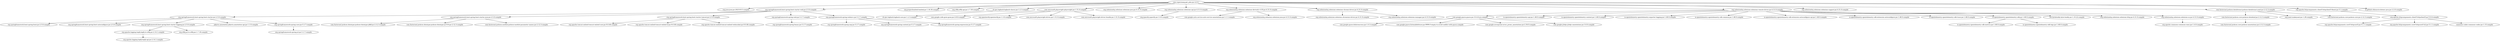 digraph loks666__get_jobs {
	"com.superxiang:get_jobs:jar:v2.0.1" -> "org.json:json:jar:20231013:compile" ; 
	"com.superxiang:get_jobs:jar:v2.0.1" -> "org.springframework.boot:spring-boot-starter-web:jar:2.5.0:compile" ; 
	"com.superxiang:get_jobs:jar:v2.0.1" -> "org.projectlombok:lombok:jar:1.18.30:compile" ; 
	"com.superxiang:get_jobs:jar:v2.0.1" -> "org.slf4j:slf4j-api:jar:1.7.30:compile" ; 
	"com.superxiang:get_jobs:jar:v2.0.1" -> "ch.qos.logback:logback-classic:jar:1.2.3:compile" ; 
	"com.superxiang:get_jobs:jar:v2.0.1" -> "com.microsoft.playwright:playwright:jar:1.51.0:compile" ; 
	"com.superxiang:get_jobs:jar:v2.0.1" -> "org.seleniumhq.selenium:selenium-java:jar:4.31.0:compile" ; 
	"com.superxiang:get_jobs:jar:v2.0.1" -> "org.seleniumhq.selenium:selenium-api:jar:4.31.0:compile" ; 
	"com.superxiang:get_jobs:jar:v2.0.1" -> "org.seleniumhq.selenium:selenium-devtools-v135:jar:4.31.0:compile" ; 
	"com.superxiang:get_jobs:jar:v2.0.1" -> "org.seleniumhq.selenium:selenium-chrome-driver:jar:4.31.0:compile" ; 
	"com.superxiang:get_jobs:jar:v2.0.1" -> "org.seleniumhq.selenium:selenium-remote-driver:jar:4.31.0:compile" ; 
	"com.superxiang:get_jobs:jar:v2.0.1" -> "org.seleniumhq.selenium:selenium-support:jar:4.31.0:compile" ; 
	"com.superxiang:get_jobs:jar:v2.0.1" -> "com.fasterxml.jackson.dataformat:jackson-dataformat-yaml:jar:2.12.3:compile" ; 
	"com.superxiang:get_jobs:jar:v2.0.1" -> "org.apache.httpcomponents.client5:httpclient5-fluent:jar:5.1:compile" ; 
	"com.superxiang:get_jobs:jar:v2.0.1" -> "io.github.cdimascio:dotenv-java:jar:2.2.0:compile" ; 
	"org.springframework.boot:spring-boot-starter-web:jar:2.5.0:compile" -> "org.springframework.boot:spring-boot-starter:jar:2.5.0:compile" ; 
	"org.springframework.boot:spring-boot-starter-web:jar:2.5.0:compile" -> "org.springframework.boot:spring-boot-starter-json:jar:2.5.0:compile" ; 
	"org.springframework.boot:spring-boot-starter-web:jar:2.5.0:compile" -> "org.springframework.boot:spring-boot-starter-tomcat:jar:2.5.0:compile" ; 
	"org.springframework.boot:spring-boot-starter-web:jar:2.5.0:compile" -> "org.springframework:spring-web:jar:5.3.7:compile" ; 
	"org.springframework.boot:spring-boot-starter-web:jar:2.5.0:compile" -> "org.springframework:spring-webmvc:jar:5.3.7:compile" ; 
	"org.springframework.boot:spring-boot-starter:jar:2.5.0:compile" -> "org.springframework.boot:spring-boot:jar:2.5.0:compile" ; 
	"org.springframework.boot:spring-boot-starter:jar:2.5.0:compile" -> "org.springframework.boot:spring-boot-autoconfigure:jar:2.5.0:compile" ; 
	"org.springframework.boot:spring-boot-starter:jar:2.5.0:compile" -> "org.springframework.boot:spring-boot-starter-logging:jar:2.5.0:compile" ; 
	"org.springframework.boot:spring-boot-starter:jar:2.5.0:compile" -> "jakarta.annotation:jakarta.annotation-api:jar:1.3.5:compile" ; 
	"org.springframework.boot:spring-boot-starter:jar:2.5.0:compile" -> "org.springframework:spring-core:jar:5.3.7:compile" ; 
	"org.springframework.boot:spring-boot-starter-logging:jar:2.5.0:compile" -> "org.apache.logging.log4j:log4j-to-slf4j:jar:2.14.1:compile" ; 
	"org.springframework.boot:spring-boot-starter-logging:jar:2.5.0:compile" -> "org.slf4j:jul-to-slf4j:jar:1.7.30:compile" ; 
	"org.apache.logging.log4j:log4j-to-slf4j:jar:2.14.1:compile" -> "org.apache.logging.log4j:log4j-api:jar:2.14.1:compile" ; 
	"org.springframework:spring-core:jar:5.3.7:compile" -> "org.springframework:spring-jcl:jar:5.3.7:compile" ; 
	"org.springframework.boot:spring-boot-starter-json:jar:2.5.0:compile" -> "com.fasterxml.jackson.datatype:jackson-datatype-jdk8:jar:2.12.3:compile" ; 
	"org.springframework.boot:spring-boot-starter-json:jar:2.5.0:compile" -> "com.fasterxml.jackson.datatype:jackson-datatype-jsr310:jar:2.12.3:compile" ; 
	"org.springframework.boot:spring-boot-starter-json:jar:2.5.0:compile" -> "com.fasterxml.jackson.module:jackson-module-parameter-names:jar:2.12.3:compile" ; 
	"org.springframework.boot:spring-boot-starter-tomcat:jar:2.5.0:compile" -> "org.apache.tomcat.embed:tomcat-embed-core:jar:9.0.46:compile" ; 
	"org.springframework.boot:spring-boot-starter-tomcat:jar:2.5.0:compile" -> "org.apache.tomcat.embed:tomcat-embed-el:jar:9.0.46:compile" ; 
	"org.springframework.boot:spring-boot-starter-tomcat:jar:2.5.0:compile" -> "org.apache.tomcat.embed:tomcat-embed-websocket:jar:9.0.46:compile" ; 
	"org.springframework:spring-web:jar:5.3.7:compile" -> "org.springframework:spring-beans:jar:5.3.7:compile" ; 
	"org.springframework:spring-webmvc:jar:5.3.7:compile" -> "org.springframework:spring-aop:jar:5.3.7:compile" ; 
	"org.springframework:spring-webmvc:jar:5.3.7:compile" -> "org.springframework:spring-context:jar:5.3.7:compile" ; 
	"org.springframework:spring-webmvc:jar:5.3.7:compile" -> "org.springframework:spring-expression:jar:5.3.7:compile" ; 
	"ch.qos.logback:logback-classic:jar:1.2.3:compile" -> "ch.qos.logback:logback-core:jar:1.2.3:compile" ; 
	"com.microsoft.playwright:playwright:jar:1.51.0:compile" -> "com.google.code.gson:gson:jar:2.8.6:compile" ; 
	"com.microsoft.playwright:playwright:jar:1.51.0:compile" -> "org.opentest4j:opentest4j:jar:1.3.0:compile" ; 
	"com.microsoft.playwright:playwright:jar:1.51.0:compile" -> "com.microsoft.playwright:driver:jar:1.51.0:compile" ; 
	"com.microsoft.playwright:playwright:jar:1.51.0:compile" -> "com.microsoft.playwright:driver-bundle:jar:1.51.0:compile" ; 
	"org.seleniumhq.selenium:selenium-api:jar:4.31.0:compile" -> "org.jspecify:jspecify:jar:1.0.0:compile" ; 
	"org.seleniumhq.selenium:selenium-devtools-v135:jar:4.31.0:compile" -> "com.google.auto.service:auto-service-annotations:jar:1.1.1:compile" ; 
	"org.seleniumhq.selenium:selenium-devtools-v135:jar:4.31.0:compile" -> "org.seleniumhq.selenium:selenium-json:jar:4.31.0:compile" ; 
	"org.seleniumhq.selenium:selenium-chrome-driver:jar:4.31.0:compile" -> "org.seleniumhq.selenium:selenium-chromium-driver:jar:4.31.0:compile" ; 
	"org.seleniumhq.selenium:selenium-chrome-driver:jar:4.31.0:compile" -> "org.seleniumhq.selenium:selenium-manager:jar:4.31.0:compile" ; 
	"org.seleniumhq.selenium:selenium-remote-driver:jar:4.31.0:compile" -> "com.google.guava:guava:jar:33.4.6-jre:compile" ; 
	"org.seleniumhq.selenium:selenium-remote-driver:jar:4.31.0:compile" -> "io.opentelemetry:opentelemetry-api:jar:1.48.0:compile" ; 
	"org.seleniumhq.selenium:selenium-remote-driver:jar:4.31.0:compile" -> "io.opentelemetry:opentelemetry-context:jar:1.48.0:compile" ; 
	"org.seleniumhq.selenium:selenium-remote-driver:jar:4.31.0:compile" -> "io.opentelemetry:opentelemetry-exporter-logging:jar:1.48.0:compile" ; 
	"org.seleniumhq.selenium:selenium-remote-driver:jar:4.31.0:compile" -> "io.opentelemetry:opentelemetry-sdk-common:jar:1.48.0:compile" ; 
	"org.seleniumhq.selenium:selenium-remote-driver:jar:4.31.0:compile" -> "io.opentelemetry:opentelemetry-sdk-extension-autoconfigure-spi:jar:1.48.0:compile" ; 
	"org.seleniumhq.selenium:selenium-remote-driver:jar:4.31.0:compile" -> "io.opentelemetry:opentelemetry-sdk-extension-autoconfigure:jar:1.48.0:compile" ; 
	"org.seleniumhq.selenium:selenium-remote-driver:jar:4.31.0:compile" -> "io.opentelemetry:opentelemetry-sdk-trace:jar:1.48.0:compile" ; 
	"org.seleniumhq.selenium:selenium-remote-driver:jar:4.31.0:compile" -> "io.opentelemetry:opentelemetry-sdk:jar:1.48.0:compile" ; 
	"org.seleniumhq.selenium:selenium-remote-driver:jar:4.31.0:compile" -> "net.bytebuddy:byte-buddy:jar:1.10.22:compile" ; 
	"org.seleniumhq.selenium:selenium-remote-driver:jar:4.31.0:compile" -> "org.seleniumhq.selenium:selenium-http:jar:4.31.0:compile" ; 
	"org.seleniumhq.selenium:selenium-remote-driver:jar:4.31.0:compile" -> "org.seleniumhq.selenium:selenium-os:jar:4.31.0:compile" ; 
	"com.google.guava:guava:jar:33.4.6-jre:compile" -> "com.google.guava:failureaccess:jar:1.0.3:compile" ; 
	"com.google.guava:guava:jar:33.4.6-jre:compile" -> "com.google.guava:listenablefuture:jar:9999.0-empty-to-avoid-conflict-with-guava:compile" ; 
	"com.google.guava:guava:jar:33.4.6-jre:compile" -> "com.google.errorprone:error_prone_annotations:jar:2.36.0:compile" ; 
	"com.google.guava:guava:jar:33.4.6-jre:compile" -> "com.google.j2objc:j2objc-annotations:jar:3.0.0:compile" ; 
	"io.opentelemetry:opentelemetry-sdk:jar:1.48.0:compile" -> "io.opentelemetry:opentelemetry-sdk-metrics:jar:1.48.0:compile" ; 
	"io.opentelemetry:opentelemetry-sdk:jar:1.48.0:compile" -> "io.opentelemetry:opentelemetry-sdk-logs:jar:1.48.0:compile" ; 
	"org.seleniumhq.selenium:selenium-os:jar:4.31.0:compile" -> "org.apache.commons:commons-exec:jar:1.4.0:compile" ; 
	"com.fasterxml.jackson.dataformat:jackson-dataformat-yaml:jar:2.12.3:compile" -> "com.fasterxml.jackson.core:jackson-databind:jar:2.12.3:compile" ; 
	"com.fasterxml.jackson.dataformat:jackson-dataformat-yaml:jar:2.12.3:compile" -> "org.yaml:snakeyaml:jar:1.28:compile" ; 
	"com.fasterxml.jackson.dataformat:jackson-dataformat-yaml:jar:2.12.3:compile" -> "com.fasterxml.jackson.core:jackson-core:jar:2.12.3:compile" ; 
	"com.fasterxml.jackson.core:jackson-databind:jar:2.12.3:compile" -> "com.fasterxml.jackson.core:jackson-annotations:jar:2.12.3:compile" ; 
	"org.apache.httpcomponents.client5:httpclient5-fluent:jar:5.1:compile" -> "org.apache.httpcomponents.client5:httpclient5:jar:5.0.4:compile" ; 
	"org.apache.httpcomponents.client5:httpclient5:jar:5.0.4:compile" -> "org.apache.httpcomponents.core5:httpcore5:jar:5.1.1:compile" ; 
	"org.apache.httpcomponents.client5:httpclient5:jar:5.0.4:compile" -> "org.apache.httpcomponents.core5:httpcore5-h2:jar:5.1.1:compile" ; 
	"org.apache.httpcomponents.client5:httpclient5:jar:5.0.4:compile" -> "commons-codec:commons-codec:jar:1.15:compile" ; 
}
